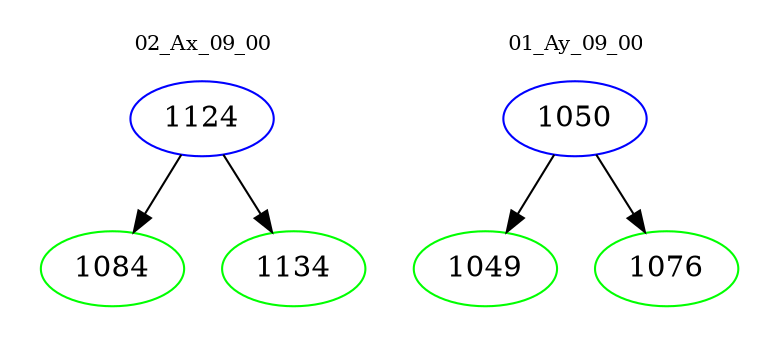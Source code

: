digraph{
subgraph cluster_0 {
color = white
label = "02_Ax_09_00";
fontsize=10;
T0_1124 [label="1124", color="blue"]
T0_1124 -> T0_1084 [color="black"]
T0_1084 [label="1084", color="green"]
T0_1124 -> T0_1134 [color="black"]
T0_1134 [label="1134", color="green"]
}
subgraph cluster_1 {
color = white
label = "01_Ay_09_00";
fontsize=10;
T1_1050 [label="1050", color="blue"]
T1_1050 -> T1_1049 [color="black"]
T1_1049 [label="1049", color="green"]
T1_1050 -> T1_1076 [color="black"]
T1_1076 [label="1076", color="green"]
}
}
